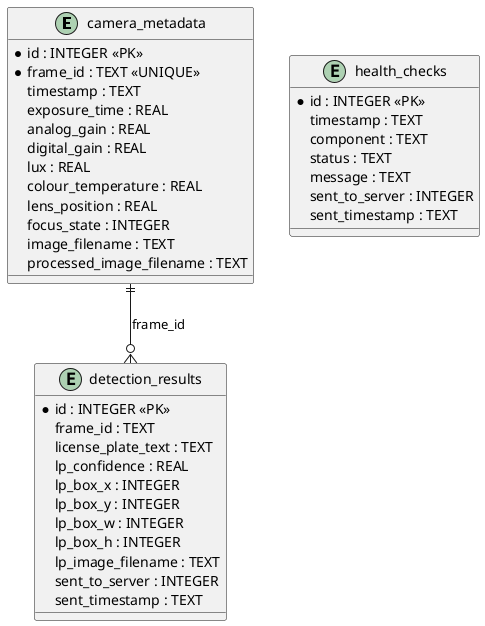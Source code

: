 @startuml Entity Relationship Diagram
entity camera_metadata {
    * id : INTEGER <<PK>>
    * frame_id : TEXT <<UNIQUE>>
    timestamp : TEXT
    exposure_time : REAL
    analog_gain : REAL
    digital_gain : REAL
    lux : REAL
    colour_temperature : REAL
    lens_position : REAL
    focus_state : INTEGER
    image_filename : TEXT
    processed_image_filename : TEXT
}

entity detection_results {
    * id : INTEGER <<PK>>
    frame_id : TEXT
    license_plate_text : TEXT
    lp_confidence : REAL
    lp_box_x : INTEGER
    lp_box_y : INTEGER
    lp_box_w : INTEGER
    lp_box_h : INTEGER
    lp_image_filename : TEXT
    sent_to_server : INTEGER
    sent_timestamp : TEXT
}

entity health_checks {
    * id : INTEGER <<PK>>
    timestamp : TEXT
    component : TEXT
    status : TEXT
    message : TEXT
    sent_to_server : INTEGER
    sent_timestamp : TEXT
}

camera_metadata ||--o{ detection_results : "frame_id"
@enduml